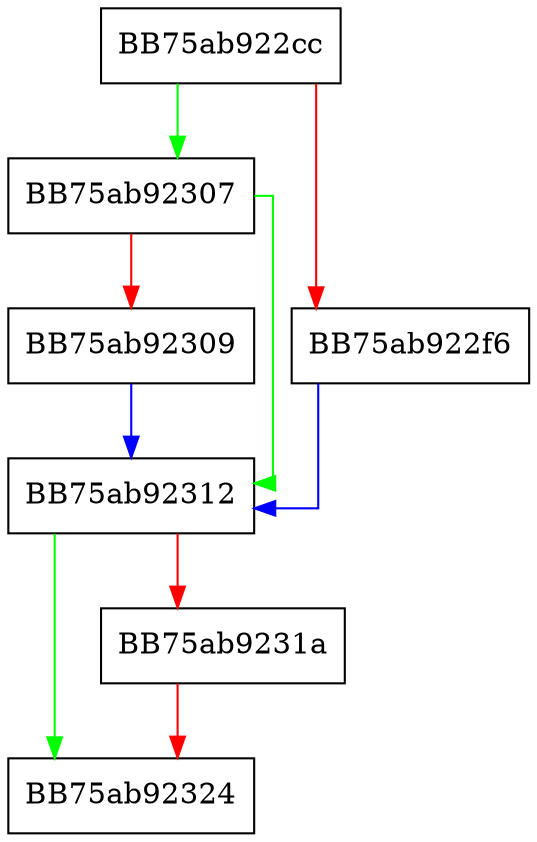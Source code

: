 digraph GetProcessFileName {
  node [shape="box"];
  graph [splines=ortho];
  BB75ab922cc -> BB75ab92307 [color="green"];
  BB75ab922cc -> BB75ab922f6 [color="red"];
  BB75ab922f6 -> BB75ab92312 [color="blue"];
  BB75ab92307 -> BB75ab92312 [color="green"];
  BB75ab92307 -> BB75ab92309 [color="red"];
  BB75ab92309 -> BB75ab92312 [color="blue"];
  BB75ab92312 -> BB75ab92324 [color="green"];
  BB75ab92312 -> BB75ab9231a [color="red"];
  BB75ab9231a -> BB75ab92324 [color="red"];
}